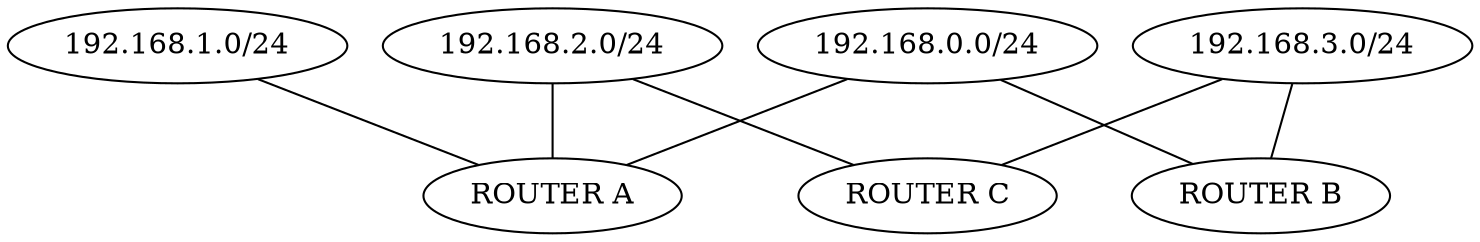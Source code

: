 digraph "Testing stuff" {
	edge [arrowhead=none]
	"192.168.0.0/24"
	"192.168.1.0/24"
	"192.168.2.0/24"
	"192.168.3.0/24"
	"ROUTER A"
	"192.168.0.0/24" -> "ROUTER A"
	"192.168.1.0/24" -> "ROUTER A"
	"192.168.2.0/24" -> "ROUTER A"
	"ROUTER B"
	"192.168.0.0/24" -> "ROUTER B"
	"192.168.3.0/24" -> "ROUTER B"
	"ROUTER C"
	"192.168.2.0/24" -> "ROUTER C"
	"192.168.3.0/24" -> "ROUTER C"
}
